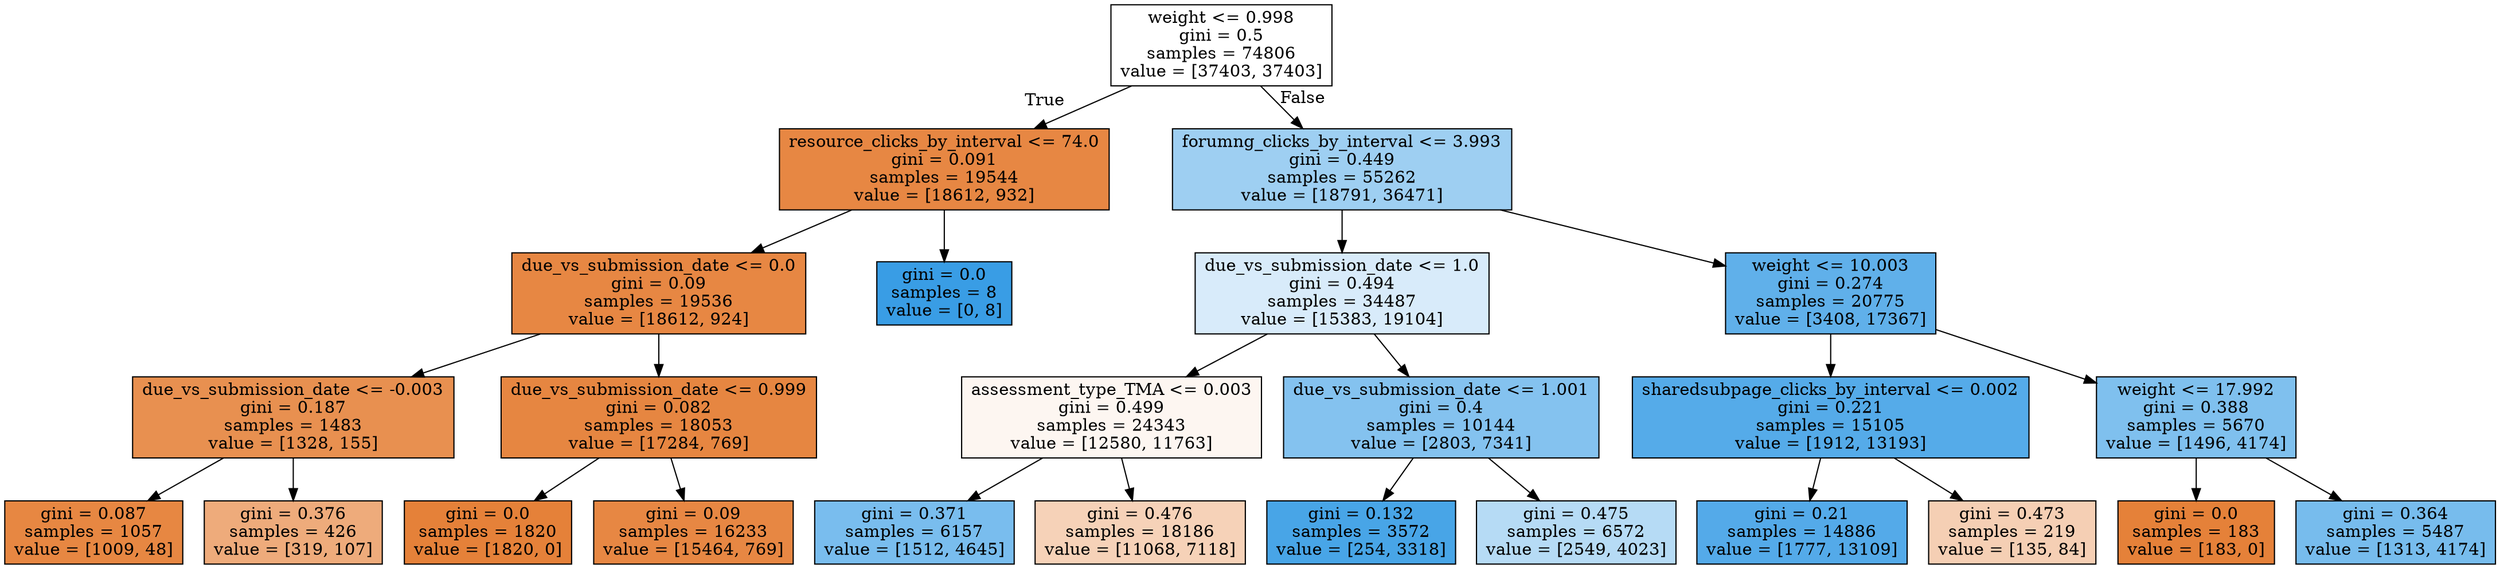 digraph Tree {
node [shape=box, style="filled", color="black"] ;
0 [label="weight <= 0.998\ngini = 0.5\nsamples = 74806\nvalue = [37403, 37403]", fillcolor="#e5813900"] ;
1 [label="resource_clicks_by_interval <= 74.0\ngini = 0.091\nsamples = 19544\nvalue = [18612, 932]", fillcolor="#e58139f2"] ;
0 -> 1 [labeldistance=2.5, labelangle=45, headlabel="True"] ;
2 [label="due_vs_submission_date <= 0.0\ngini = 0.09\nsamples = 19536\nvalue = [18612, 924]", fillcolor="#e58139f2"] ;
1 -> 2 ;
3 [label="due_vs_submission_date <= -0.003\ngini = 0.187\nsamples = 1483\nvalue = [1328, 155]", fillcolor="#e58139e1"] ;
2 -> 3 ;
4 [label="gini = 0.087\nsamples = 1057\nvalue = [1009, 48]", fillcolor="#e58139f3"] ;
3 -> 4 ;
5 [label="gini = 0.376\nsamples = 426\nvalue = [319, 107]", fillcolor="#e58139a9"] ;
3 -> 5 ;
6 [label="due_vs_submission_date <= 0.999\ngini = 0.082\nsamples = 18053\nvalue = [17284, 769]", fillcolor="#e58139f4"] ;
2 -> 6 ;
7 [label="gini = 0.0\nsamples = 1820\nvalue = [1820, 0]", fillcolor="#e58139ff"] ;
6 -> 7 ;
8 [label="gini = 0.09\nsamples = 16233\nvalue = [15464, 769]", fillcolor="#e58139f2"] ;
6 -> 8 ;
9 [label="gini = 0.0\nsamples = 8\nvalue = [0, 8]", fillcolor="#399de5ff"] ;
1 -> 9 ;
10 [label="forumng_clicks_by_interval <= 3.993\ngini = 0.449\nsamples = 55262\nvalue = [18791, 36471]", fillcolor="#399de57c"] ;
0 -> 10 [labeldistance=2.5, labelangle=-45, headlabel="False"] ;
11 [label="due_vs_submission_date <= 1.0\ngini = 0.494\nsamples = 34487\nvalue = [15383, 19104]", fillcolor="#399de532"] ;
10 -> 11 ;
12 [label="assessment_type_TMA <= 0.003\ngini = 0.499\nsamples = 24343\nvalue = [12580, 11763]", fillcolor="#e5813911"] ;
11 -> 12 ;
13 [label="gini = 0.371\nsamples = 6157\nvalue = [1512, 4645]", fillcolor="#399de5ac"] ;
12 -> 13 ;
14 [label="gini = 0.476\nsamples = 18186\nvalue = [11068, 7118]", fillcolor="#e581395b"] ;
12 -> 14 ;
15 [label="due_vs_submission_date <= 1.001\ngini = 0.4\nsamples = 10144\nvalue = [2803, 7341]", fillcolor="#399de59e"] ;
11 -> 15 ;
16 [label="gini = 0.132\nsamples = 3572\nvalue = [254, 3318]", fillcolor="#399de5eb"] ;
15 -> 16 ;
17 [label="gini = 0.475\nsamples = 6572\nvalue = [2549, 4023]", fillcolor="#399de55d"] ;
15 -> 17 ;
18 [label="weight <= 10.003\ngini = 0.274\nsamples = 20775\nvalue = [3408, 17367]", fillcolor="#399de5cd"] ;
10 -> 18 ;
19 [label="sharedsubpage_clicks_by_interval <= 0.002\ngini = 0.221\nsamples = 15105\nvalue = [1912, 13193]", fillcolor="#399de5da"] ;
18 -> 19 ;
20 [label="gini = 0.21\nsamples = 14886\nvalue = [1777, 13109]", fillcolor="#399de5dc"] ;
19 -> 20 ;
21 [label="gini = 0.473\nsamples = 219\nvalue = [135, 84]", fillcolor="#e5813960"] ;
19 -> 21 ;
22 [label="weight <= 17.992\ngini = 0.388\nsamples = 5670\nvalue = [1496, 4174]", fillcolor="#399de5a4"] ;
18 -> 22 ;
23 [label="gini = 0.0\nsamples = 183\nvalue = [183, 0]", fillcolor="#e58139ff"] ;
22 -> 23 ;
24 [label="gini = 0.364\nsamples = 5487\nvalue = [1313, 4174]", fillcolor="#399de5af"] ;
22 -> 24 ;
}